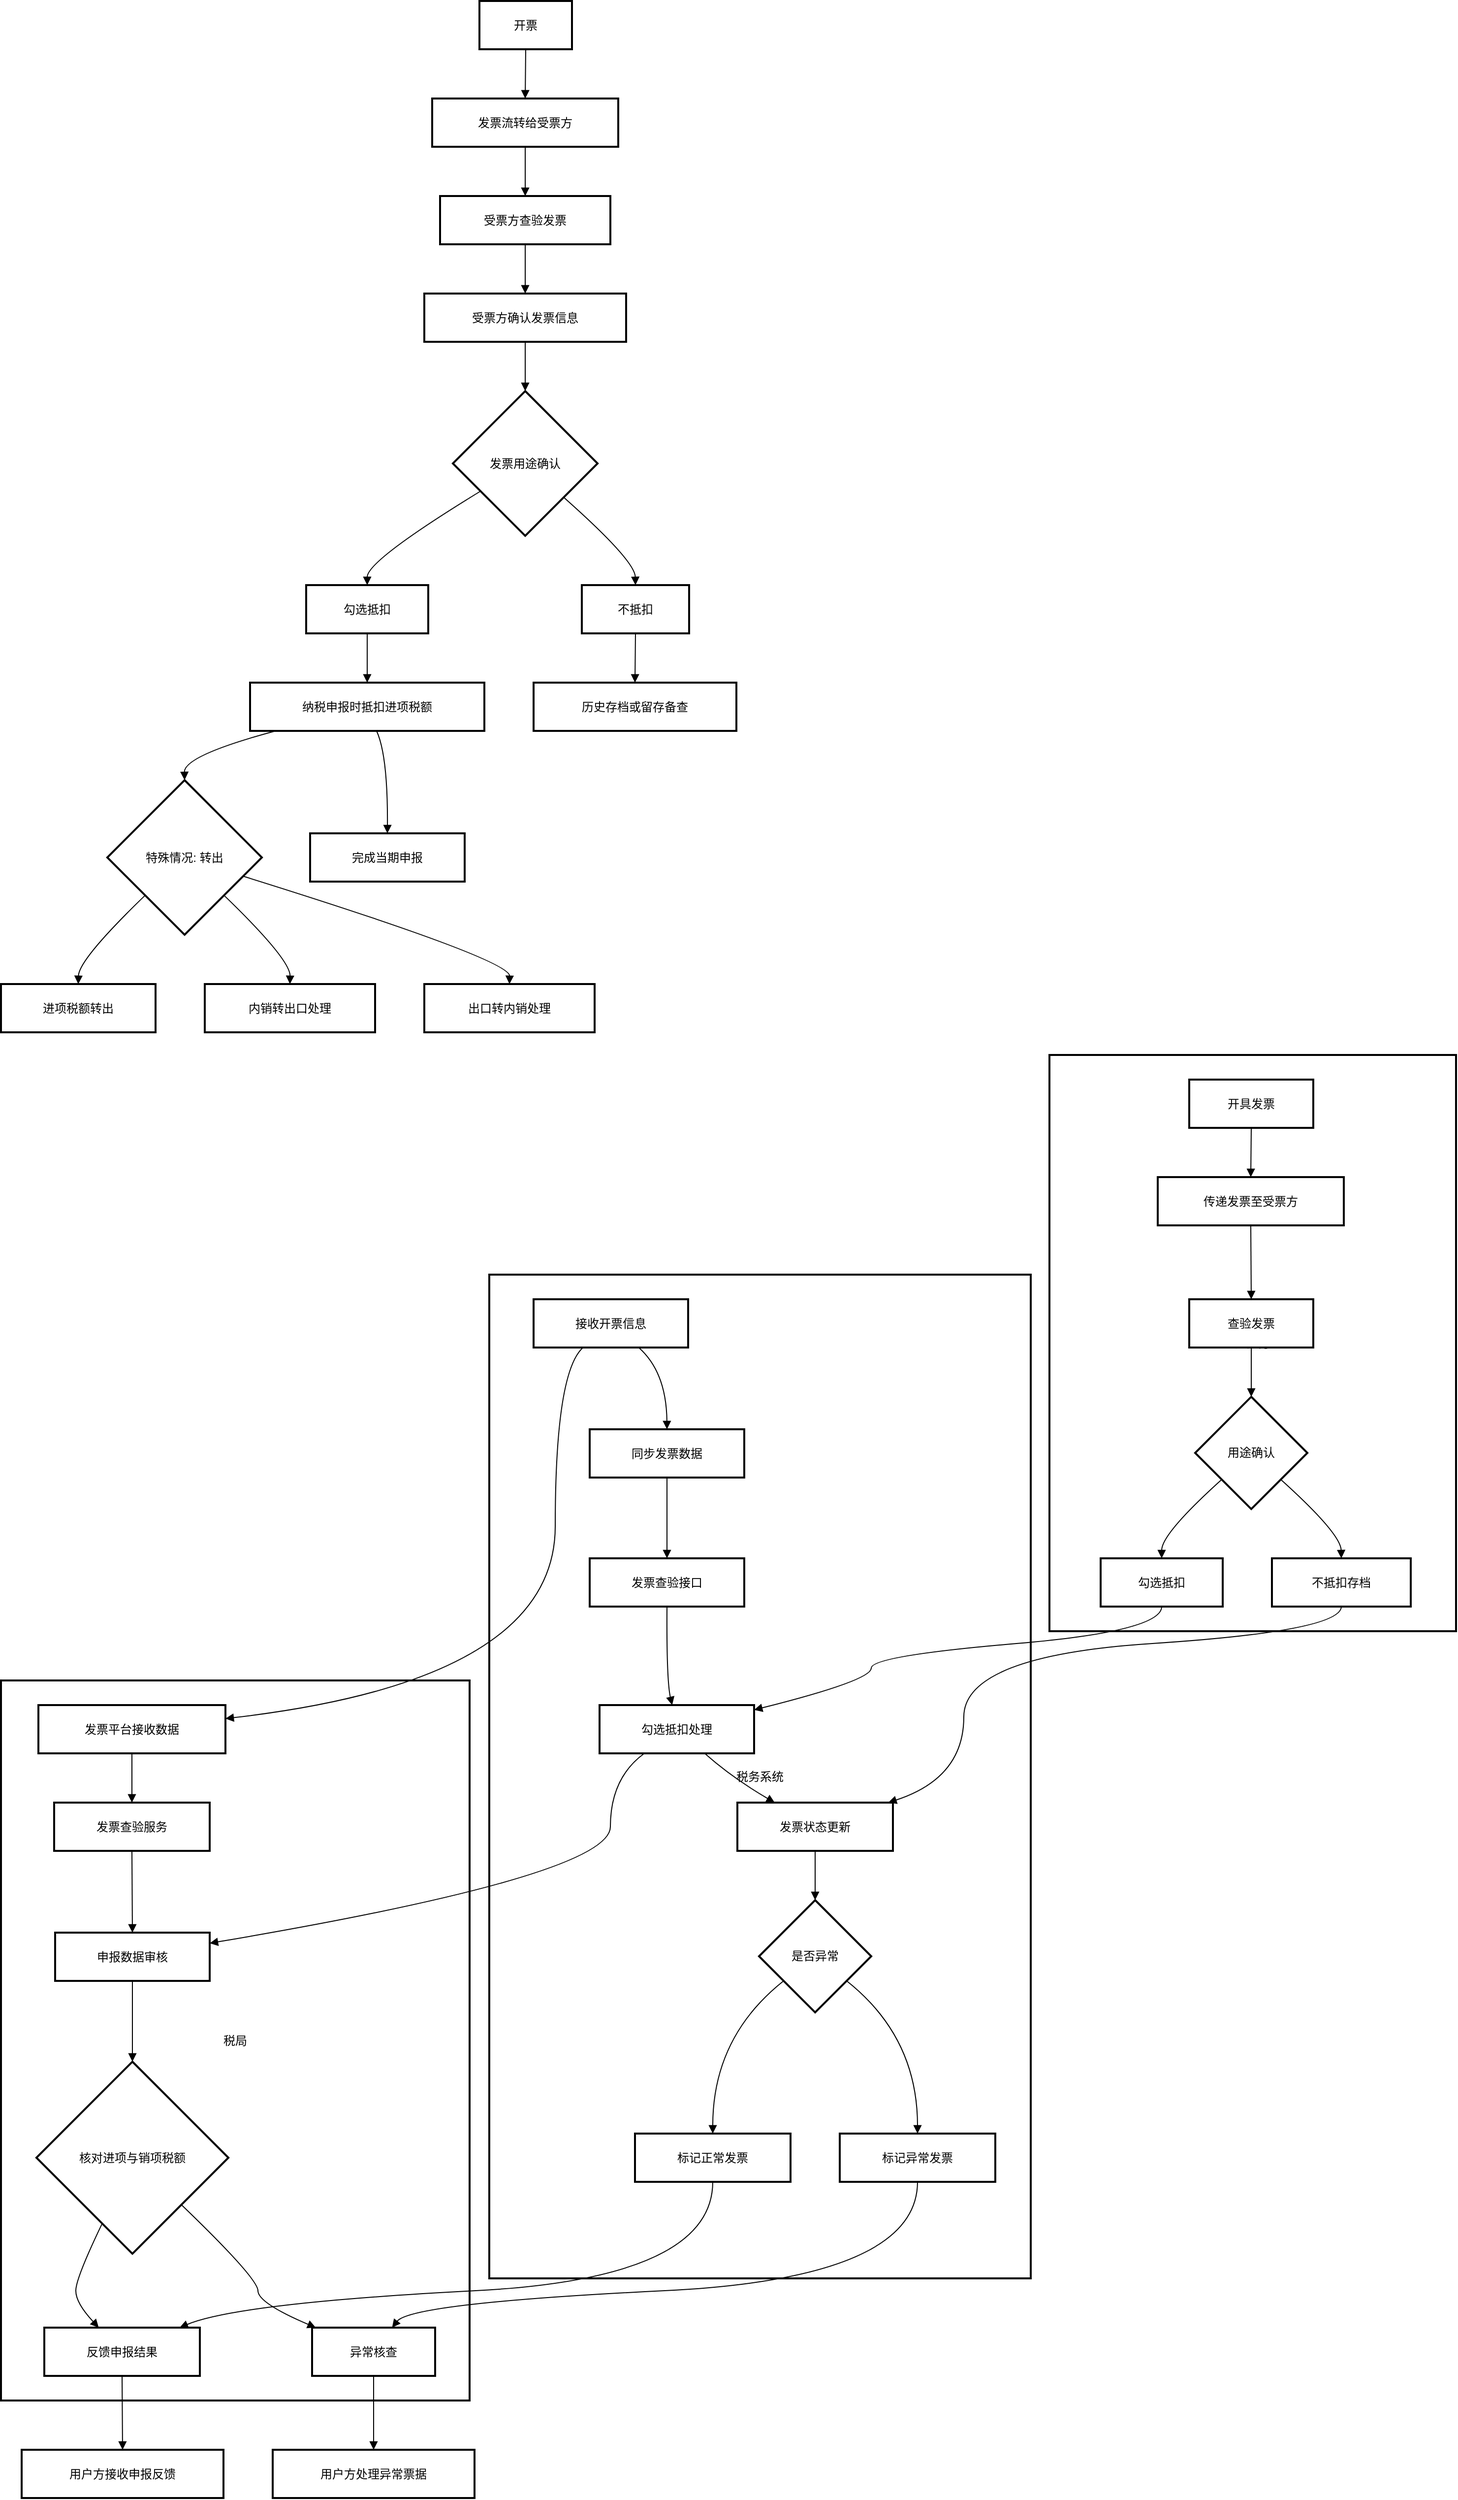 <mxfile version="25.0.3">
  <diagram name="第 1 页" id="hU8h15TXKBp5cfAPjpD7">
    <mxGraphModel dx="905" dy="719" grid="1" gridSize="10" guides="1" tooltips="1" connect="1" arrows="1" fold="1" page="1" pageScale="1" pageWidth="827" pageHeight="1169" math="0" shadow="0">
      <root>
        <mxCell id="0" />
        <mxCell id="1" parent="0" />
        <mxCell id="TG9bKjdflRixPEkzkRRa-1" value="开票" style="whiteSpace=wrap;strokeWidth=2;" vertex="1" parent="1">
          <mxGeometry x="506" y="20" width="94" height="49" as="geometry" />
        </mxCell>
        <mxCell id="TG9bKjdflRixPEkzkRRa-2" value="发票流转给受票方" style="whiteSpace=wrap;strokeWidth=2;" vertex="1" parent="1">
          <mxGeometry x="458" y="119" width="189" height="49" as="geometry" />
        </mxCell>
        <mxCell id="TG9bKjdflRixPEkzkRRa-3" value="受票方查验发票" style="whiteSpace=wrap;strokeWidth=2;" vertex="1" parent="1">
          <mxGeometry x="466" y="218" width="173" height="49" as="geometry" />
        </mxCell>
        <mxCell id="TG9bKjdflRixPEkzkRRa-4" value="受票方确认发票信息" style="whiteSpace=wrap;strokeWidth=2;" vertex="1" parent="1">
          <mxGeometry x="450" y="317" width="205" height="49" as="geometry" />
        </mxCell>
        <mxCell id="TG9bKjdflRixPEkzkRRa-5" value="发票用途确认" style="rhombus;strokeWidth=2;whiteSpace=wrap;" vertex="1" parent="1">
          <mxGeometry x="479" y="416" width="147" height="147" as="geometry" />
        </mxCell>
        <mxCell id="TG9bKjdflRixPEkzkRRa-6" value="勾选抵扣" style="whiteSpace=wrap;strokeWidth=2;" vertex="1" parent="1">
          <mxGeometry x="330" y="613" width="124" height="49" as="geometry" />
        </mxCell>
        <mxCell id="TG9bKjdflRixPEkzkRRa-7" value="不抵扣" style="whiteSpace=wrap;strokeWidth=2;" vertex="1" parent="1">
          <mxGeometry x="610" y="613" width="109" height="49" as="geometry" />
        </mxCell>
        <mxCell id="TG9bKjdflRixPEkzkRRa-8" value="纳税申报时抵扣进项税额" style="whiteSpace=wrap;strokeWidth=2;" vertex="1" parent="1">
          <mxGeometry x="273" y="712" width="238" height="49" as="geometry" />
        </mxCell>
        <mxCell id="TG9bKjdflRixPEkzkRRa-9" value="特殊情况: 转出" style="rhombus;strokeWidth=2;whiteSpace=wrap;" vertex="1" parent="1">
          <mxGeometry x="128" y="811" width="157" height="157" as="geometry" />
        </mxCell>
        <mxCell id="TG9bKjdflRixPEkzkRRa-10" value="进项税额转出" style="whiteSpace=wrap;strokeWidth=2;" vertex="1" parent="1">
          <mxGeometry x="20" y="1018" width="157" height="49" as="geometry" />
        </mxCell>
        <mxCell id="TG9bKjdflRixPEkzkRRa-11" value="历史存档或留存备查" style="whiteSpace=wrap;strokeWidth=2;" vertex="1" parent="1">
          <mxGeometry x="561" y="712" width="206" height="49" as="geometry" />
        </mxCell>
        <mxCell id="TG9bKjdflRixPEkzkRRa-12" value="内销转出口处理" style="whiteSpace=wrap;strokeWidth=2;" vertex="1" parent="1">
          <mxGeometry x="227" y="1018" width="173" height="49" as="geometry" />
        </mxCell>
        <mxCell id="TG9bKjdflRixPEkzkRRa-13" value="出口转内销处理" style="whiteSpace=wrap;strokeWidth=2;" vertex="1" parent="1">
          <mxGeometry x="450" y="1018" width="173" height="49" as="geometry" />
        </mxCell>
        <mxCell id="TG9bKjdflRixPEkzkRRa-14" value="完成当期申报" style="whiteSpace=wrap;strokeWidth=2;" vertex="1" parent="1">
          <mxGeometry x="334" y="865" width="157" height="49" as="geometry" />
        </mxCell>
        <mxCell id="TG9bKjdflRixPEkzkRRa-15" value="" style="curved=1;startArrow=none;endArrow=block;exitX=0.5;exitY=1;entryX=0.5;entryY=0;rounded=0;" edge="1" parent="1" source="TG9bKjdflRixPEkzkRRa-1" target="TG9bKjdflRixPEkzkRRa-2">
          <mxGeometry relative="1" as="geometry">
            <Array as="points" />
          </mxGeometry>
        </mxCell>
        <mxCell id="TG9bKjdflRixPEkzkRRa-16" value="" style="curved=1;startArrow=none;endArrow=block;exitX=0.5;exitY=1;entryX=0.5;entryY=0;rounded=0;" edge="1" parent="1" source="TG9bKjdflRixPEkzkRRa-2" target="TG9bKjdflRixPEkzkRRa-3">
          <mxGeometry relative="1" as="geometry">
            <Array as="points" />
          </mxGeometry>
        </mxCell>
        <mxCell id="TG9bKjdflRixPEkzkRRa-17" value="" style="curved=1;startArrow=none;endArrow=block;exitX=0.5;exitY=1;entryX=0.5;entryY=0;rounded=0;" edge="1" parent="1" source="TG9bKjdflRixPEkzkRRa-3" target="TG9bKjdflRixPEkzkRRa-4">
          <mxGeometry relative="1" as="geometry">
            <Array as="points" />
          </mxGeometry>
        </mxCell>
        <mxCell id="TG9bKjdflRixPEkzkRRa-18" value="" style="curved=1;startArrow=none;endArrow=block;exitX=0.5;exitY=1;entryX=0.5;entryY=0;rounded=0;" edge="1" parent="1" source="TG9bKjdflRixPEkzkRRa-4" target="TG9bKjdflRixPEkzkRRa-5">
          <mxGeometry relative="1" as="geometry">
            <Array as="points" />
          </mxGeometry>
        </mxCell>
        <mxCell id="TG9bKjdflRixPEkzkRRa-19" value="" style="curved=1;startArrow=none;endArrow=block;exitX=0;exitY=0.81;entryX=0.5;entryY=0;rounded=0;" edge="1" parent="1" source="TG9bKjdflRixPEkzkRRa-5" target="TG9bKjdflRixPEkzkRRa-6">
          <mxGeometry relative="1" as="geometry">
            <Array as="points">
              <mxPoint x="392" y="588" />
            </Array>
          </mxGeometry>
        </mxCell>
        <mxCell id="TG9bKjdflRixPEkzkRRa-20" value="" style="curved=1;startArrow=none;endArrow=block;exitX=1;exitY=0.94;entryX=0.5;entryY=0;rounded=0;" edge="1" parent="1" source="TG9bKjdflRixPEkzkRRa-5" target="TG9bKjdflRixPEkzkRRa-7">
          <mxGeometry relative="1" as="geometry">
            <Array as="points">
              <mxPoint x="664" y="588" />
            </Array>
          </mxGeometry>
        </mxCell>
        <mxCell id="TG9bKjdflRixPEkzkRRa-21" value="" style="curved=1;startArrow=none;endArrow=block;exitX=0.5;exitY=1;entryX=0.5;entryY=0;rounded=0;" edge="1" parent="1" source="TG9bKjdflRixPEkzkRRa-6" target="TG9bKjdflRixPEkzkRRa-8">
          <mxGeometry relative="1" as="geometry">
            <Array as="points" />
          </mxGeometry>
        </mxCell>
        <mxCell id="TG9bKjdflRixPEkzkRRa-22" value="" style="curved=1;startArrow=none;endArrow=block;exitX=0.11;exitY=1;entryX=0.5;entryY=0;rounded=0;" edge="1" parent="1" source="TG9bKjdflRixPEkzkRRa-8" target="TG9bKjdflRixPEkzkRRa-9">
          <mxGeometry relative="1" as="geometry">
            <Array as="points">
              <mxPoint x="206" y="786" />
            </Array>
          </mxGeometry>
        </mxCell>
        <mxCell id="TG9bKjdflRixPEkzkRRa-23" value="" style="curved=1;startArrow=none;endArrow=block;exitX=0;exitY=0.98;entryX=0.5;entryY=-0.01;rounded=0;" edge="1" parent="1" source="TG9bKjdflRixPEkzkRRa-9" target="TG9bKjdflRixPEkzkRRa-10">
          <mxGeometry relative="1" as="geometry">
            <Array as="points">
              <mxPoint x="99" y="993" />
            </Array>
          </mxGeometry>
        </mxCell>
        <mxCell id="TG9bKjdflRixPEkzkRRa-24" value="" style="curved=1;startArrow=none;endArrow=block;exitX=0.5;exitY=1;entryX=0.5;entryY=0;rounded=0;" edge="1" parent="1" source="TG9bKjdflRixPEkzkRRa-7" target="TG9bKjdflRixPEkzkRRa-11">
          <mxGeometry relative="1" as="geometry">
            <Array as="points" />
          </mxGeometry>
        </mxCell>
        <mxCell id="TG9bKjdflRixPEkzkRRa-25" value="" style="curved=1;startArrow=none;endArrow=block;exitX=1;exitY=0.98;entryX=0.5;entryY=-0.01;rounded=0;" edge="1" parent="1" source="TG9bKjdflRixPEkzkRRa-9" target="TG9bKjdflRixPEkzkRRa-12">
          <mxGeometry relative="1" as="geometry">
            <Array as="points">
              <mxPoint x="314" y="993" />
            </Array>
          </mxGeometry>
        </mxCell>
        <mxCell id="TG9bKjdflRixPEkzkRRa-26" value="" style="curved=1;startArrow=none;endArrow=block;exitX=1;exitY=0.66;entryX=0.5;entryY=-0.01;rounded=0;" edge="1" parent="1" source="TG9bKjdflRixPEkzkRRa-9" target="TG9bKjdflRixPEkzkRRa-13">
          <mxGeometry relative="1" as="geometry">
            <Array as="points">
              <mxPoint x="537" y="993" />
            </Array>
          </mxGeometry>
        </mxCell>
        <mxCell id="TG9bKjdflRixPEkzkRRa-27" value="" style="curved=1;startArrow=none;endArrow=block;exitX=0.54;exitY=1;entryX=0.5;entryY=0;rounded=0;" edge="1" parent="1" source="TG9bKjdflRixPEkzkRRa-8" target="TG9bKjdflRixPEkzkRRa-14">
          <mxGeometry relative="1" as="geometry">
            <Array as="points">
              <mxPoint x="413" y="786" />
            </Array>
          </mxGeometry>
        </mxCell>
        <mxCell id="TG9bKjdflRixPEkzkRRa-28" value="税局" style="whiteSpace=wrap;strokeWidth=2;" vertex="1" parent="1">
          <mxGeometry x="20" y="1725" width="476" height="731" as="geometry" />
        </mxCell>
        <mxCell id="TG9bKjdflRixPEkzkRRa-29" value="税务系统" style="whiteSpace=wrap;strokeWidth=2;" vertex="1" parent="1">
          <mxGeometry x="516" y="1313" width="550" height="1019" as="geometry" />
        </mxCell>
        <mxCell id="TG9bKjdflRixPEkzkRRa-30" value="用户方" style="whiteSpace=wrap;strokeWidth=2;" vertex="1" parent="1">
          <mxGeometry x="1085" y="1090" width="413" height="585" as="geometry" />
        </mxCell>
        <mxCell id="TG9bKjdflRixPEkzkRRa-31" value="开具发票" style="whiteSpace=wrap;strokeWidth=2;" vertex="1" parent="1">
          <mxGeometry x="1227" y="1115" width="126" height="49" as="geometry" />
        </mxCell>
        <mxCell id="TG9bKjdflRixPEkzkRRa-32" value="传递发票至受票方" style="whiteSpace=wrap;strokeWidth=2;" vertex="1" parent="1">
          <mxGeometry x="1195" y="1214" width="189" height="49" as="geometry" />
        </mxCell>
        <mxCell id="TG9bKjdflRixPEkzkRRa-33" value="查验发票" style="whiteSpace=wrap;strokeWidth=2;" vertex="1" parent="1">
          <mxGeometry x="1227" y="1338" width="126" height="49" as="geometry" />
        </mxCell>
        <mxCell id="TG9bKjdflRixPEkzkRRa-34" value="用途确认" style="rhombus;strokeWidth=2;whiteSpace=wrap;" vertex="1" parent="1">
          <mxGeometry x="1233" y="1437" width="114" height="114" as="geometry" />
        </mxCell>
        <mxCell id="TG9bKjdflRixPEkzkRRa-35" value="勾选抵扣" style="whiteSpace=wrap;strokeWidth=2;" vertex="1" parent="1">
          <mxGeometry x="1137" y="1601" width="124" height="49" as="geometry" />
        </mxCell>
        <mxCell id="TG9bKjdflRixPEkzkRRa-36" value="不抵扣存档" style="whiteSpace=wrap;strokeWidth=2;" vertex="1" parent="1">
          <mxGeometry x="1311" y="1601" width="141" height="49" as="geometry" />
        </mxCell>
        <mxCell id="TG9bKjdflRixPEkzkRRa-37" value="接收开票信息" style="whiteSpace=wrap;strokeWidth=2;" vertex="1" parent="1">
          <mxGeometry x="561" y="1338" width="157" height="49" as="geometry" />
        </mxCell>
        <mxCell id="TG9bKjdflRixPEkzkRRa-38" value="同步发票数据" style="whiteSpace=wrap;strokeWidth=2;" vertex="1" parent="1">
          <mxGeometry x="618" y="1470" width="157" height="49" as="geometry" />
        </mxCell>
        <mxCell id="TG9bKjdflRixPEkzkRRa-39" value="发票查验接口" style="whiteSpace=wrap;strokeWidth=2;" vertex="1" parent="1">
          <mxGeometry x="618" y="1601" width="157" height="49" as="geometry" />
        </mxCell>
        <mxCell id="TG9bKjdflRixPEkzkRRa-40" value="勾选抵扣处理" style="whiteSpace=wrap;strokeWidth=2;" vertex="1" parent="1">
          <mxGeometry x="628" y="1750" width="157" height="49" as="geometry" />
        </mxCell>
        <mxCell id="TG9bKjdflRixPEkzkRRa-41" value="发票状态更新" style="whiteSpace=wrap;strokeWidth=2;" vertex="1" parent="1">
          <mxGeometry x="768" y="1849" width="158" height="49" as="geometry" />
        </mxCell>
        <mxCell id="TG9bKjdflRixPEkzkRRa-42" value="是否异常" style="rhombus;strokeWidth=2;whiteSpace=wrap;" vertex="1" parent="1">
          <mxGeometry x="790" y="1948" width="114" height="114" as="geometry" />
        </mxCell>
        <mxCell id="TG9bKjdflRixPEkzkRRa-43" value="标记正常发票" style="whiteSpace=wrap;strokeWidth=2;" vertex="1" parent="1">
          <mxGeometry x="664" y="2185" width="158" height="49" as="geometry" />
        </mxCell>
        <mxCell id="TG9bKjdflRixPEkzkRRa-44" value="标记异常发票" style="whiteSpace=wrap;strokeWidth=2;" vertex="1" parent="1">
          <mxGeometry x="872" y="2185" width="158" height="49" as="geometry" />
        </mxCell>
        <mxCell id="TG9bKjdflRixPEkzkRRa-45" value="发票平台接收数据" style="whiteSpace=wrap;strokeWidth=2;" vertex="1" parent="1">
          <mxGeometry x="58" y="1750" width="190" height="49" as="geometry" />
        </mxCell>
        <mxCell id="TG9bKjdflRixPEkzkRRa-46" value="发票查验服务" style="whiteSpace=wrap;strokeWidth=2;" vertex="1" parent="1">
          <mxGeometry x="74" y="1849" width="158" height="49" as="geometry" />
        </mxCell>
        <mxCell id="TG9bKjdflRixPEkzkRRa-47" value="申报数据审核" style="whiteSpace=wrap;strokeWidth=2;" vertex="1" parent="1">
          <mxGeometry x="75" y="1981" width="157" height="49" as="geometry" />
        </mxCell>
        <mxCell id="TG9bKjdflRixPEkzkRRa-48" value="核对进项与销项税额" style="rhombus;strokeWidth=2;whiteSpace=wrap;" vertex="1" parent="1">
          <mxGeometry x="56" y="2112" width="195" height="195" as="geometry" />
        </mxCell>
        <mxCell id="TG9bKjdflRixPEkzkRRa-49" value="反馈申报结果" style="whiteSpace=wrap;strokeWidth=2;" vertex="1" parent="1">
          <mxGeometry x="64" y="2382" width="158" height="49" as="geometry" />
        </mxCell>
        <mxCell id="TG9bKjdflRixPEkzkRRa-50" value="异常核查" style="whiteSpace=wrap;strokeWidth=2;" vertex="1" parent="1">
          <mxGeometry x="336" y="2382" width="125" height="49" as="geometry" />
        </mxCell>
        <mxCell id="TG9bKjdflRixPEkzkRRa-51" value="用户方接收申报反馈" style="whiteSpace=wrap;strokeWidth=2;" vertex="1" parent="1">
          <mxGeometry x="41" y="2506" width="205" height="49" as="geometry" />
        </mxCell>
        <mxCell id="TG9bKjdflRixPEkzkRRa-52" value="用户方处理异常票据" style="whiteSpace=wrap;strokeWidth=2;" vertex="1" parent="1">
          <mxGeometry x="296" y="2506" width="205" height="49" as="geometry" />
        </mxCell>
        <mxCell id="TG9bKjdflRixPEkzkRRa-53" value="" style="curved=1;startArrow=none;endArrow=block;exitX=0.5;exitY=1;entryX=0.5;entryY=0;rounded=0;" edge="1" parent="1" source="TG9bKjdflRixPEkzkRRa-31" target="TG9bKjdflRixPEkzkRRa-32">
          <mxGeometry relative="1" as="geometry">
            <Array as="points" />
          </mxGeometry>
        </mxCell>
        <mxCell id="TG9bKjdflRixPEkzkRRa-54" value="" style="curved=1;startArrow=none;endArrow=block;exitX=0.5;exitY=1;entryX=0.5;entryY=0;rounded=0;" edge="1" parent="1" source="TG9bKjdflRixPEkzkRRa-32" target="TG9bKjdflRixPEkzkRRa-33">
          <mxGeometry relative="1" as="geometry">
            <Array as="points" />
          </mxGeometry>
        </mxCell>
        <mxCell id="TG9bKjdflRixPEkzkRRa-55" value="" style="curved=1;startArrow=none;endArrow=block;exitX=0.5;exitY=1;entryX=0.5;entryY=0;rounded=0;" edge="1" parent="1" source="TG9bKjdflRixPEkzkRRa-33" target="TG9bKjdflRixPEkzkRRa-34">
          <mxGeometry relative="1" as="geometry">
            <Array as="points" />
          </mxGeometry>
        </mxCell>
        <mxCell id="TG9bKjdflRixPEkzkRRa-56" value="" style="curved=1;startArrow=none;endArrow=block;exitX=0;exitY=0.95;entryX=0.5;entryY=0;rounded=0;" edge="1" parent="1" source="TG9bKjdflRixPEkzkRRa-34" target="TG9bKjdflRixPEkzkRRa-35">
          <mxGeometry relative="1" as="geometry">
            <Array as="points">
              <mxPoint x="1199" y="1576" />
            </Array>
          </mxGeometry>
        </mxCell>
        <mxCell id="TG9bKjdflRixPEkzkRRa-57" value="" style="curved=1;startArrow=none;endArrow=block;exitX=1;exitY=0.95;entryX=0.5;entryY=0;rounded=0;" edge="1" parent="1" source="TG9bKjdflRixPEkzkRRa-34" target="TG9bKjdflRixPEkzkRRa-36">
          <mxGeometry relative="1" as="geometry">
            <Array as="points">
              <mxPoint x="1381" y="1576" />
            </Array>
          </mxGeometry>
        </mxCell>
        <mxCell id="TG9bKjdflRixPEkzkRRa-58" value="" style="curved=1;startArrow=none;endArrow=block;exitX=0.68;exitY=1;entryX=0.5;entryY=-0.01;rounded=0;" edge="1" parent="1" source="TG9bKjdflRixPEkzkRRa-37" target="TG9bKjdflRixPEkzkRRa-38">
          <mxGeometry relative="1" as="geometry">
            <Array as="points">
              <mxPoint x="696" y="1412" />
            </Array>
          </mxGeometry>
        </mxCell>
        <mxCell id="TG9bKjdflRixPEkzkRRa-59" value="" style="curved=1;startArrow=none;endArrow=block;exitX=0.5;exitY=0.99;entryX=0.5;entryY=0;rounded=0;" edge="1" parent="1" source="TG9bKjdflRixPEkzkRRa-38" target="TG9bKjdflRixPEkzkRRa-39">
          <mxGeometry relative="1" as="geometry">
            <Array as="points" />
          </mxGeometry>
        </mxCell>
        <mxCell id="TG9bKjdflRixPEkzkRRa-60" value="" style="curved=1;startArrow=none;endArrow=block;exitX=0.5;exitY=1;entryX=0.47;entryY=0;rounded=0;" edge="1" parent="1" source="TG9bKjdflRixPEkzkRRa-39" target="TG9bKjdflRixPEkzkRRa-40">
          <mxGeometry relative="1" as="geometry">
            <Array as="points">
              <mxPoint x="696" y="1725" />
            </Array>
          </mxGeometry>
        </mxCell>
        <mxCell id="TG9bKjdflRixPEkzkRRa-61" value="" style="curved=1;startArrow=none;endArrow=block;exitX=0.68;exitY=1;entryX=0.24;entryY=0;rounded=0;" edge="1" parent="1" source="TG9bKjdflRixPEkzkRRa-40" target="TG9bKjdflRixPEkzkRRa-41">
          <mxGeometry relative="1" as="geometry">
            <Array as="points">
              <mxPoint x="763" y="1824" />
            </Array>
          </mxGeometry>
        </mxCell>
        <mxCell id="TG9bKjdflRixPEkzkRRa-62" value="" style="curved=1;startArrow=none;endArrow=block;exitX=0.5;exitY=1;entryX=0.5;entryY=0;rounded=0;" edge="1" parent="1" source="TG9bKjdflRixPEkzkRRa-41" target="TG9bKjdflRixPEkzkRRa-42">
          <mxGeometry relative="1" as="geometry">
            <Array as="points" />
          </mxGeometry>
        </mxCell>
        <mxCell id="TG9bKjdflRixPEkzkRRa-63" value="" style="curved=1;startArrow=none;endArrow=block;exitX=0;exitY=0.89;entryX=0.5;entryY=0;rounded=0;" edge="1" parent="1" source="TG9bKjdflRixPEkzkRRa-42" target="TG9bKjdflRixPEkzkRRa-43">
          <mxGeometry relative="1" as="geometry">
            <Array as="points">
              <mxPoint x="743" y="2087" />
            </Array>
          </mxGeometry>
        </mxCell>
        <mxCell id="TG9bKjdflRixPEkzkRRa-64" value="" style="curved=1;startArrow=none;endArrow=block;exitX=1;exitY=0.89;entryX=0.5;entryY=0;rounded=0;" edge="1" parent="1" source="TG9bKjdflRixPEkzkRRa-42" target="TG9bKjdflRixPEkzkRRa-44">
          <mxGeometry relative="1" as="geometry">
            <Array as="points">
              <mxPoint x="951" y="2087" />
            </Array>
          </mxGeometry>
        </mxCell>
        <mxCell id="TG9bKjdflRixPEkzkRRa-65" value="" style="curved=1;startArrow=none;endArrow=block;exitX=0.5;exitY=1;entryX=0.5;entryY=0;rounded=0;" edge="1" parent="1" source="TG9bKjdflRixPEkzkRRa-45" target="TG9bKjdflRixPEkzkRRa-46">
          <mxGeometry relative="1" as="geometry">
            <Array as="points" />
          </mxGeometry>
        </mxCell>
        <mxCell id="TG9bKjdflRixPEkzkRRa-66" value="" style="curved=1;startArrow=none;endArrow=block;exitX=0.5;exitY=1;entryX=0.5;entryY=-0.01;rounded=0;" edge="1" parent="1" source="TG9bKjdflRixPEkzkRRa-46" target="TG9bKjdflRixPEkzkRRa-47">
          <mxGeometry relative="1" as="geometry">
            <Array as="points" />
          </mxGeometry>
        </mxCell>
        <mxCell id="TG9bKjdflRixPEkzkRRa-67" value="" style="curved=1;startArrow=none;endArrow=block;exitX=0.5;exitY=0.99;entryX=0.5;entryY=0;rounded=0;" edge="1" parent="1" source="TG9bKjdflRixPEkzkRRa-47" target="TG9bKjdflRixPEkzkRRa-48">
          <mxGeometry relative="1" as="geometry">
            <Array as="points" />
          </mxGeometry>
        </mxCell>
        <mxCell id="TG9bKjdflRixPEkzkRRa-68" value="" style="curved=1;startArrow=none;endArrow=block;exitX=0.27;exitY=1;entryX=0.35;entryY=0;rounded=0;" edge="1" parent="1" source="TG9bKjdflRixPEkzkRRa-48" target="TG9bKjdflRixPEkzkRRa-49">
          <mxGeometry relative="1" as="geometry">
            <Array as="points">
              <mxPoint x="96" y="2332" />
              <mxPoint x="96" y="2357" />
            </Array>
          </mxGeometry>
        </mxCell>
        <mxCell id="TG9bKjdflRixPEkzkRRa-69" value="" style="curved=1;startArrow=none;endArrow=block;exitX=1;exitY=0.98;entryX=0.03;entryY=0;rounded=0;" edge="1" parent="1" source="TG9bKjdflRixPEkzkRRa-48" target="TG9bKjdflRixPEkzkRRa-50">
          <mxGeometry relative="1" as="geometry">
            <Array as="points">
              <mxPoint x="281" y="2332" />
              <mxPoint x="281" y="2357" />
            </Array>
          </mxGeometry>
        </mxCell>
        <mxCell id="TG9bKjdflRixPEkzkRRa-70" value="" style="curved=1;startArrow=none;endArrow=block;exitX=0.5;exitY=1;entryX=1;entryY=0.1;rounded=0;" edge="1" parent="1" source="TG9bKjdflRixPEkzkRRa-35" target="TG9bKjdflRixPEkzkRRa-40">
          <mxGeometry relative="1" as="geometry">
            <Array as="points">
              <mxPoint x="1199" y="1675" />
              <mxPoint x="904" y="1700" />
              <mxPoint x="904" y="1725" />
            </Array>
          </mxGeometry>
        </mxCell>
        <mxCell id="TG9bKjdflRixPEkzkRRa-71" value="" style="curved=1;startArrow=none;endArrow=block;exitX=0.5;exitY=1;entryX=0.97;entryY=0;rounded=0;" edge="1" parent="1" source="TG9bKjdflRixPEkzkRRa-36" target="TG9bKjdflRixPEkzkRRa-41">
          <mxGeometry relative="1" as="geometry">
            <Array as="points">
              <mxPoint x="1381" y="1675" />
              <mxPoint x="998" y="1700" />
              <mxPoint x="998" y="1824" />
            </Array>
          </mxGeometry>
        </mxCell>
        <mxCell id="TG9bKjdflRixPEkzkRRa-72" value="" style="curved=1;startArrow=none;endArrow=block;exitX=0.32;exitY=1;entryX=1;entryY=0.28;rounded=0;" edge="1" parent="1" source="TG9bKjdflRixPEkzkRRa-37" target="TG9bKjdflRixPEkzkRRa-45">
          <mxGeometry relative="1" as="geometry">
            <Array as="points">
              <mxPoint x="583" y="1412" />
              <mxPoint x="583" y="1725" />
            </Array>
          </mxGeometry>
        </mxCell>
        <mxCell id="TG9bKjdflRixPEkzkRRa-73" value="" style="curved=1;startArrow=none;endArrow=block;exitX=0.29;exitY=1;entryX=1;entryY=0.22;rounded=0;" edge="1" parent="1" source="TG9bKjdflRixPEkzkRRa-40" target="TG9bKjdflRixPEkzkRRa-47">
          <mxGeometry relative="1" as="geometry">
            <Array as="points">
              <mxPoint x="639" y="1824" />
              <mxPoint x="639" y="1923" />
            </Array>
          </mxGeometry>
        </mxCell>
        <mxCell id="TG9bKjdflRixPEkzkRRa-74" value="" style="curved=1;startArrow=none;endArrow=block;exitX=0.5;exitY=1;entryX=0.87;entryY=0;rounded=0;" edge="1" parent="1" source="TG9bKjdflRixPEkzkRRa-43" target="TG9bKjdflRixPEkzkRRa-49">
          <mxGeometry relative="1" as="geometry">
            <Array as="points">
              <mxPoint x="743" y="2332" />
              <mxPoint x="261" y="2357" />
            </Array>
          </mxGeometry>
        </mxCell>
        <mxCell id="TG9bKjdflRixPEkzkRRa-75" value="" style="curved=1;startArrow=none;endArrow=block;exitX=0.5;exitY=1;entryX=0.65;entryY=0;rounded=0;" edge="1" parent="1" source="TG9bKjdflRixPEkzkRRa-44" target="TG9bKjdflRixPEkzkRRa-50">
          <mxGeometry relative="1" as="geometry">
            <Array as="points">
              <mxPoint x="951" y="2332" />
              <mxPoint x="437" y="2357" />
            </Array>
          </mxGeometry>
        </mxCell>
        <mxCell id="TG9bKjdflRixPEkzkRRa-76" value="" style="curved=1;startArrow=none;endArrow=block;exitX=0.5;exitY=1;entryX=0.5;entryY=0;rounded=0;" edge="1" parent="1" source="TG9bKjdflRixPEkzkRRa-49" target="TG9bKjdflRixPEkzkRRa-51">
          <mxGeometry relative="1" as="geometry">
            <Array as="points" />
          </mxGeometry>
        </mxCell>
        <mxCell id="TG9bKjdflRixPEkzkRRa-77" value="" style="curved=1;startArrow=none;endArrow=block;exitX=0.5;exitY=1;entryX=0.5;entryY=0;rounded=0;" edge="1" parent="1" source="TG9bKjdflRixPEkzkRRa-50" target="TG9bKjdflRixPEkzkRRa-52">
          <mxGeometry relative="1" as="geometry">
            <Array as="points" />
          </mxGeometry>
        </mxCell>
      </root>
    </mxGraphModel>
  </diagram>
</mxfile>
